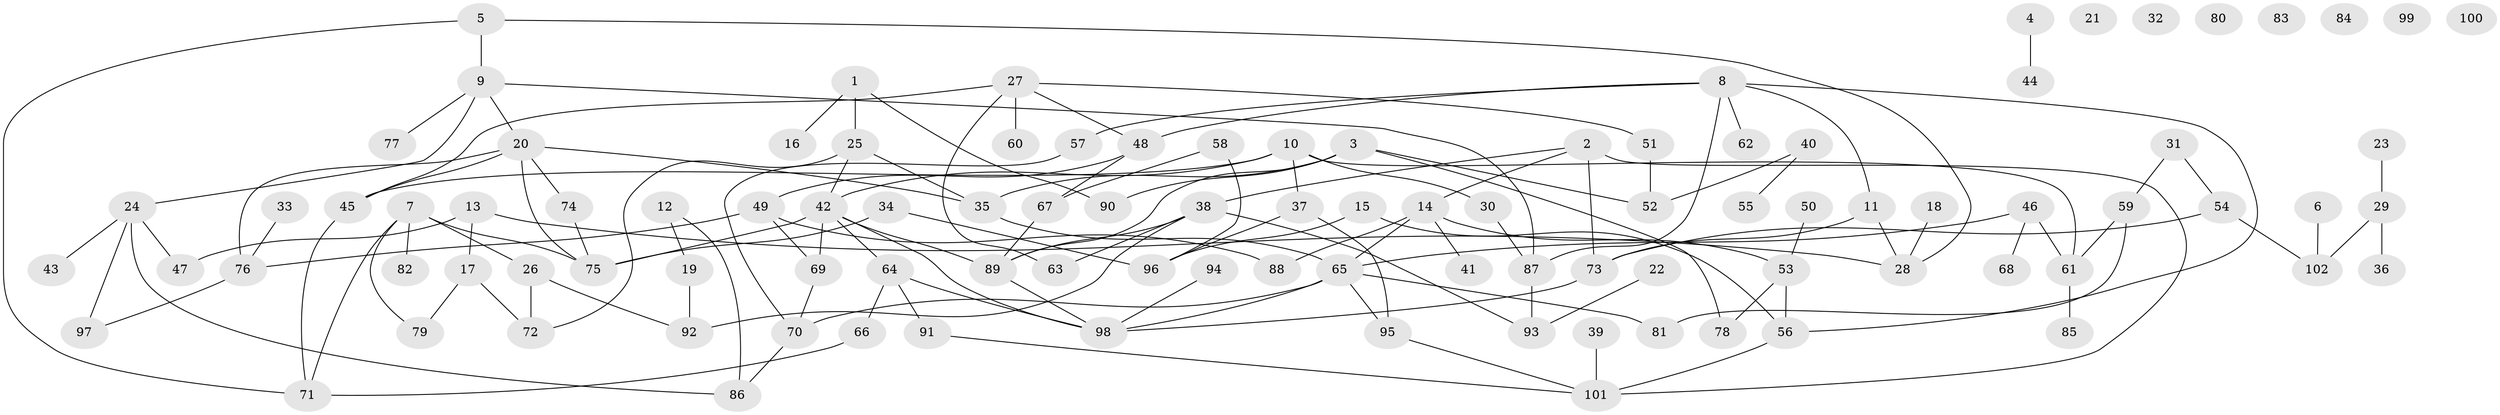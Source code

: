 // Generated by graph-tools (version 1.1) at 2025/13/03/09/25 04:13:09]
// undirected, 102 vertices, 139 edges
graph export_dot {
graph [start="1"]
  node [color=gray90,style=filled];
  1;
  2;
  3;
  4;
  5;
  6;
  7;
  8;
  9;
  10;
  11;
  12;
  13;
  14;
  15;
  16;
  17;
  18;
  19;
  20;
  21;
  22;
  23;
  24;
  25;
  26;
  27;
  28;
  29;
  30;
  31;
  32;
  33;
  34;
  35;
  36;
  37;
  38;
  39;
  40;
  41;
  42;
  43;
  44;
  45;
  46;
  47;
  48;
  49;
  50;
  51;
  52;
  53;
  54;
  55;
  56;
  57;
  58;
  59;
  60;
  61;
  62;
  63;
  64;
  65;
  66;
  67;
  68;
  69;
  70;
  71;
  72;
  73;
  74;
  75;
  76;
  77;
  78;
  79;
  80;
  81;
  82;
  83;
  84;
  85;
  86;
  87;
  88;
  89;
  90;
  91;
  92;
  93;
  94;
  95;
  96;
  97;
  98;
  99;
  100;
  101;
  102;
  1 -- 16;
  1 -- 25;
  1 -- 90;
  2 -- 14;
  2 -- 38;
  2 -- 73;
  2 -- 101;
  3 -- 35;
  3 -- 52;
  3 -- 78;
  3 -- 89;
  3 -- 90;
  4 -- 44;
  5 -- 9;
  5 -- 28;
  5 -- 71;
  6 -- 102;
  7 -- 26;
  7 -- 71;
  7 -- 75;
  7 -- 79;
  7 -- 82;
  8 -- 11;
  8 -- 48;
  8 -- 56;
  8 -- 57;
  8 -- 62;
  8 -- 87;
  9 -- 20;
  9 -- 24;
  9 -- 77;
  9 -- 87;
  10 -- 30;
  10 -- 37;
  10 -- 42;
  10 -- 45;
  10 -- 61;
  11 -- 28;
  11 -- 73;
  12 -- 19;
  12 -- 86;
  13 -- 17;
  13 -- 28;
  13 -- 47;
  14 -- 41;
  14 -- 53;
  14 -- 65;
  14 -- 88;
  15 -- 56;
  15 -- 96;
  17 -- 72;
  17 -- 79;
  18 -- 28;
  19 -- 92;
  20 -- 35;
  20 -- 45;
  20 -- 74;
  20 -- 75;
  20 -- 76;
  22 -- 93;
  23 -- 29;
  24 -- 43;
  24 -- 47;
  24 -- 86;
  24 -- 97;
  25 -- 35;
  25 -- 42;
  25 -- 72;
  26 -- 72;
  26 -- 92;
  27 -- 45;
  27 -- 48;
  27 -- 51;
  27 -- 60;
  27 -- 63;
  29 -- 36;
  29 -- 102;
  30 -- 87;
  31 -- 54;
  31 -- 59;
  33 -- 76;
  34 -- 75;
  34 -- 96;
  35 -- 65;
  37 -- 95;
  37 -- 96;
  38 -- 63;
  38 -- 89;
  38 -- 92;
  38 -- 93;
  39 -- 101;
  40 -- 52;
  40 -- 55;
  42 -- 64;
  42 -- 69;
  42 -- 75;
  42 -- 89;
  42 -- 98;
  45 -- 71;
  46 -- 61;
  46 -- 65;
  46 -- 68;
  48 -- 49;
  48 -- 67;
  49 -- 69;
  49 -- 76;
  49 -- 88;
  50 -- 53;
  51 -- 52;
  53 -- 56;
  53 -- 78;
  54 -- 73;
  54 -- 102;
  56 -- 101;
  57 -- 70;
  58 -- 67;
  58 -- 96;
  59 -- 61;
  59 -- 81;
  61 -- 85;
  64 -- 66;
  64 -- 91;
  64 -- 98;
  65 -- 70;
  65 -- 81;
  65 -- 95;
  65 -- 98;
  66 -- 71;
  67 -- 89;
  69 -- 70;
  70 -- 86;
  73 -- 98;
  74 -- 75;
  76 -- 97;
  87 -- 93;
  89 -- 98;
  91 -- 101;
  94 -- 98;
  95 -- 101;
}

